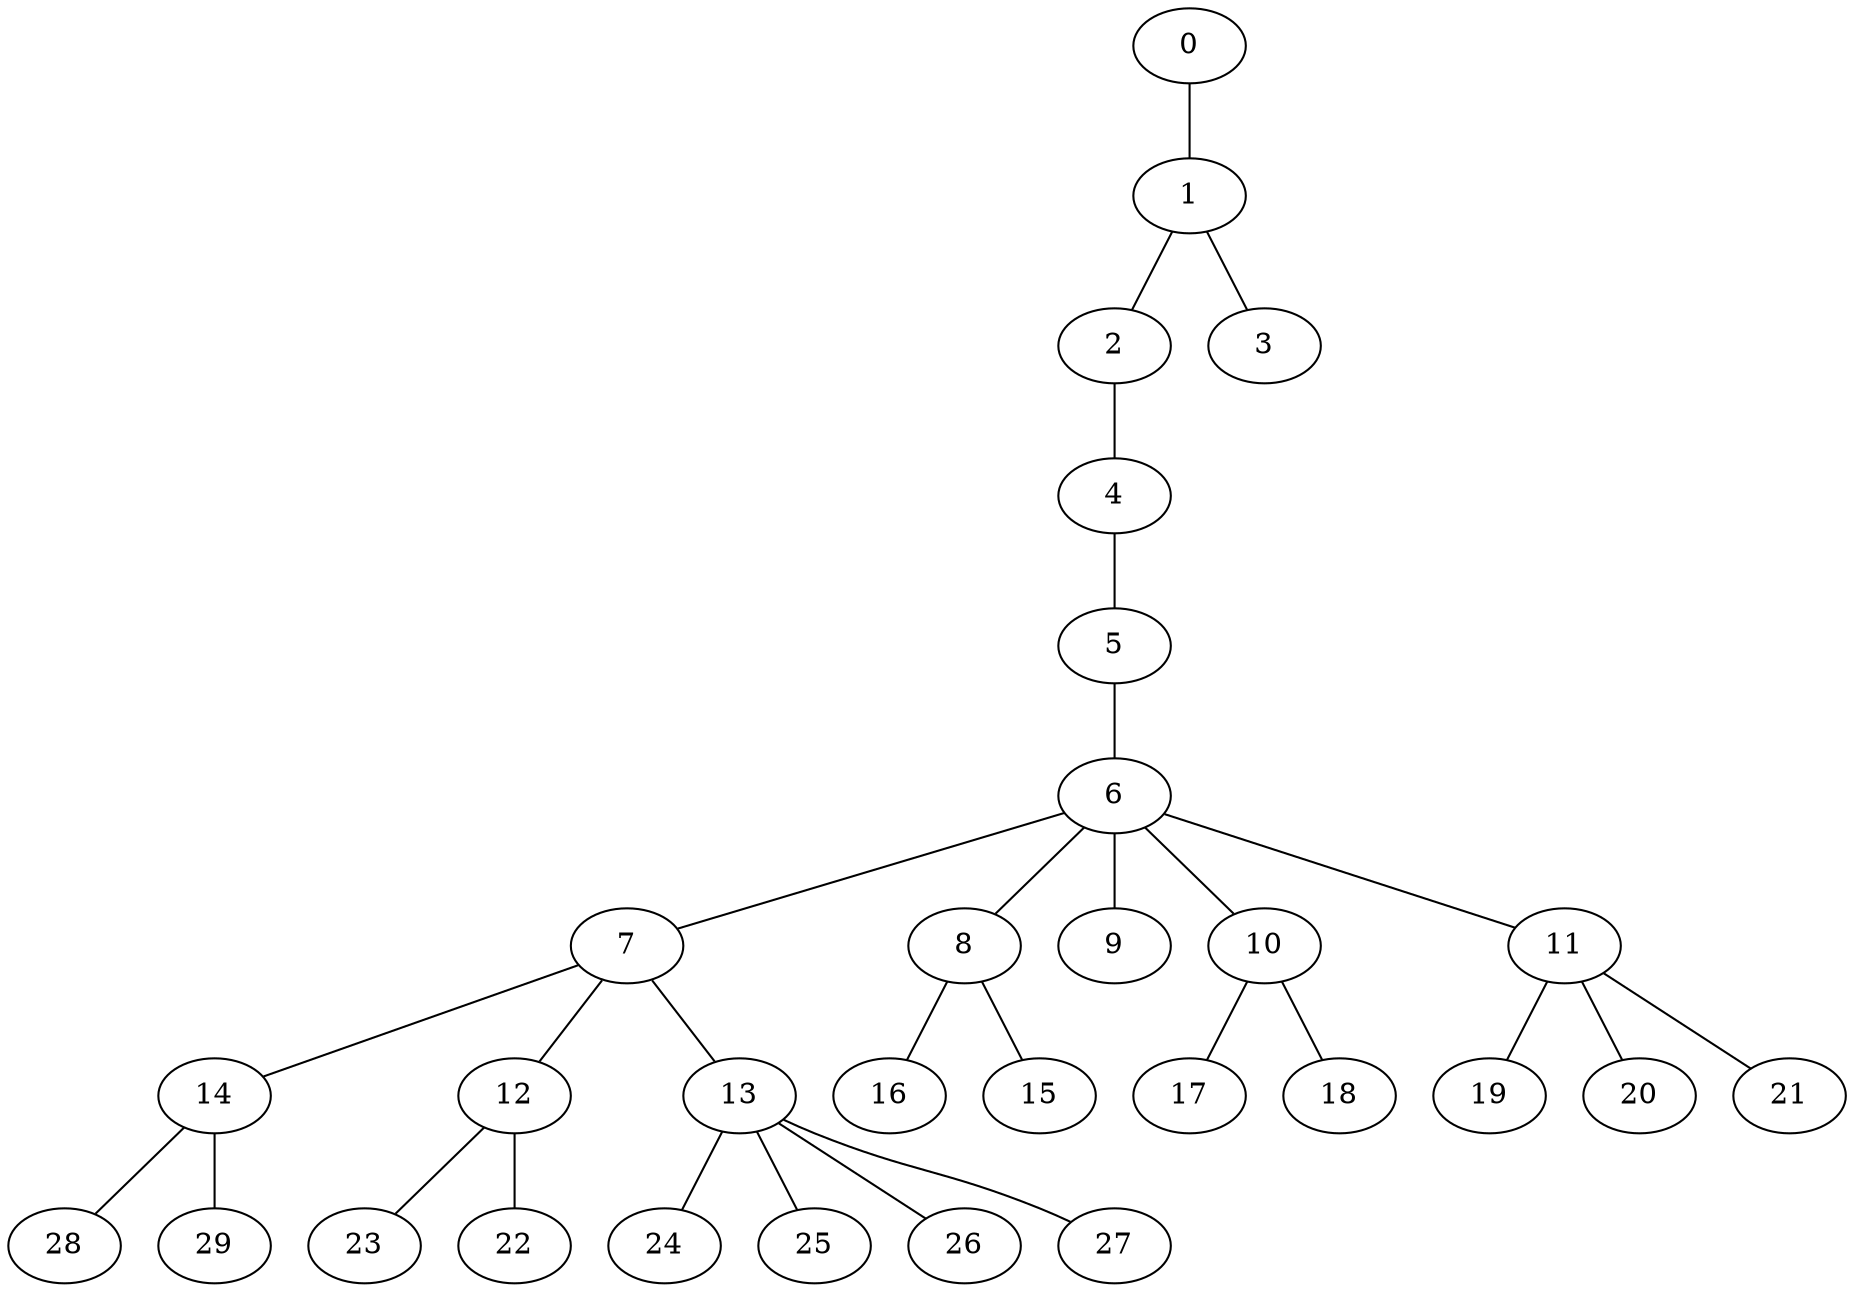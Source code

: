 
graph graphname {
    0 -- 1
1 -- 2
1 -- 3
2 -- 4
4 -- 5
5 -- 6
6 -- 7
6 -- 8
6 -- 9
6 -- 10
6 -- 11
7 -- 14
7 -- 12
7 -- 13
8 -- 16
8 -- 15
10 -- 17
10 -- 18
11 -- 19
11 -- 20
11 -- 21
12 -- 23
12 -- 22
13 -- 24
13 -- 25
13 -- 26
13 -- 27
14 -- 28
14 -- 29

}
